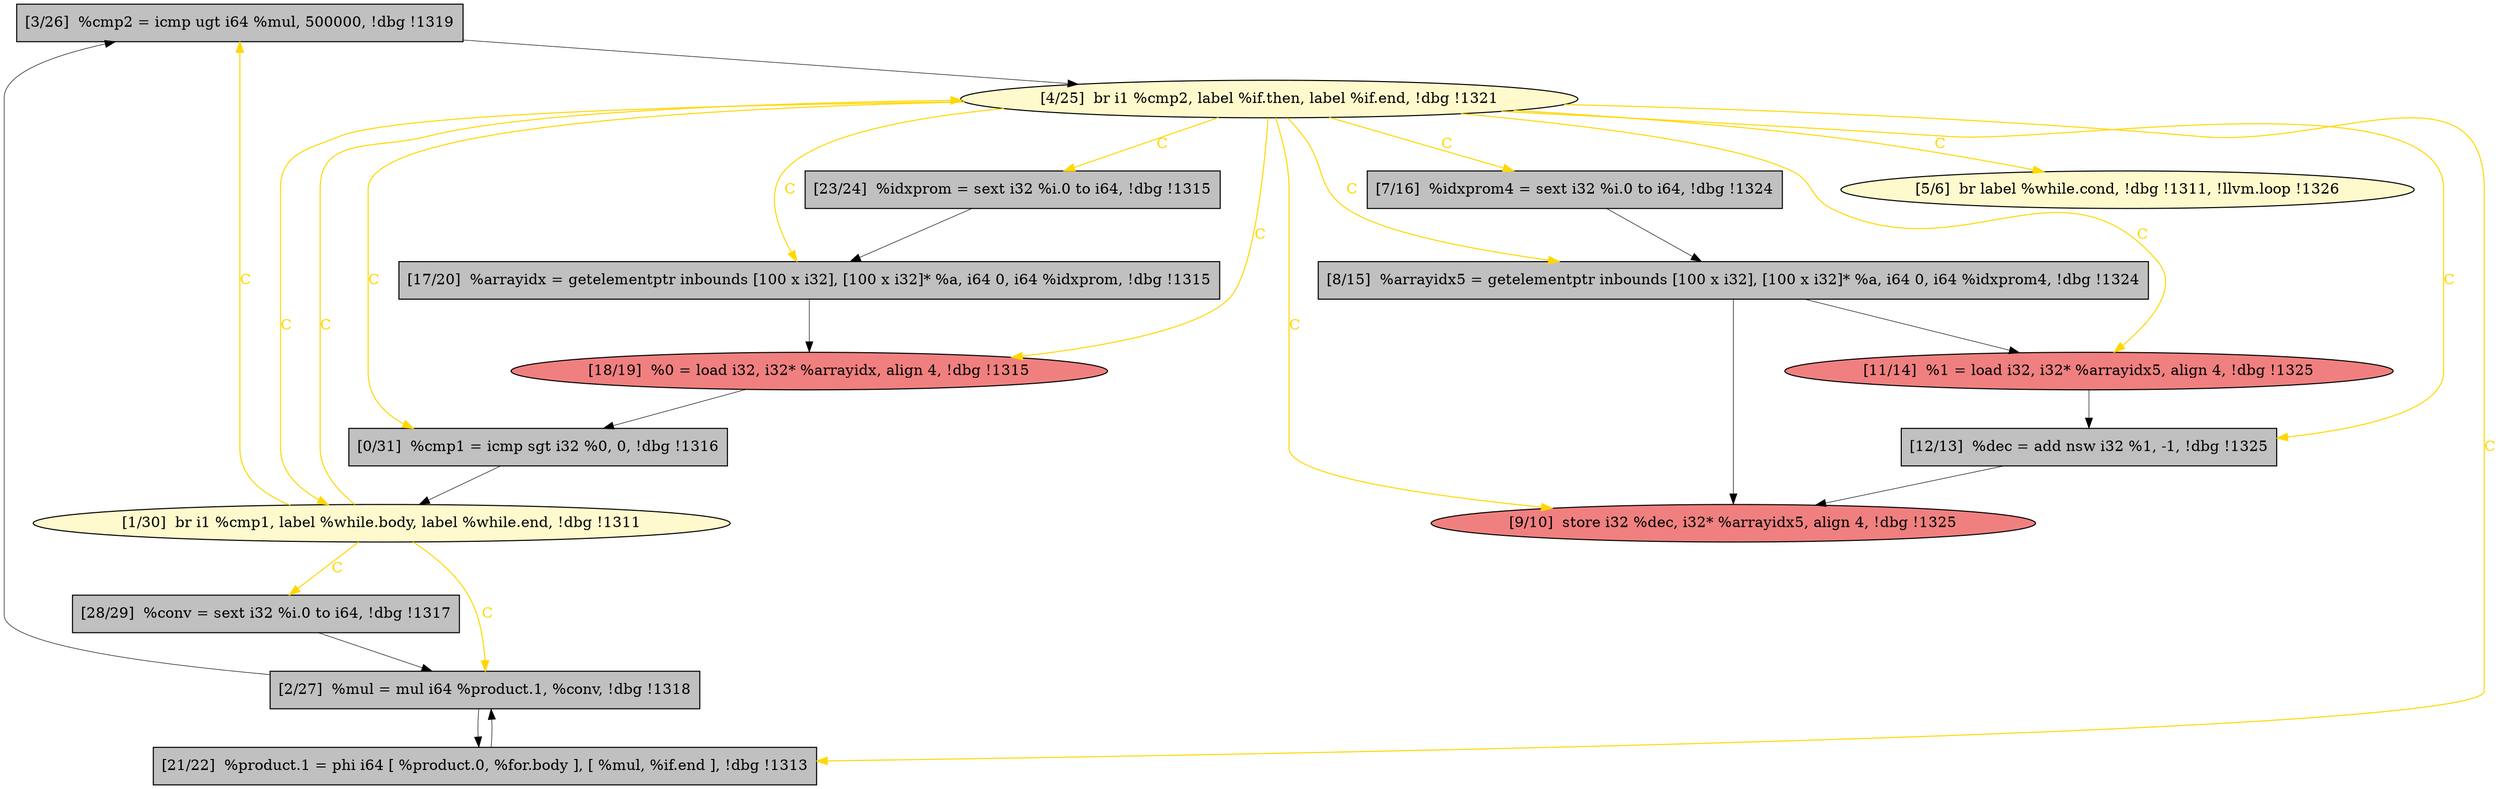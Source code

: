 
digraph G {


node186 [fillcolor=grey,label="[3/26]  %cmp2 = icmp ugt i64 %mul, 500000, !dbg !1319",shape=rectangle,style=filled ]
node185 [fillcolor=grey,label="[12/13]  %dec = add nsw i32 %1, -1, !dbg !1325",shape=rectangle,style=filled ]
node183 [fillcolor=lightcoral,label="[9/10]  store i32 %dec, i32* %arrayidx5, align 4, !dbg !1325",shape=ellipse,style=filled ]
node181 [fillcolor=grey,label="[23/24]  %idxprom = sext i32 %i.0 to i64, !dbg !1315",shape=rectangle,style=filled ]
node180 [fillcolor=grey,label="[21/22]  %product.1 = phi i64 [ %product.0, %for.body ], [ %mul, %if.end ], !dbg !1313",shape=rectangle,style=filled ]
node178 [fillcolor=lemonchiffon,label="[1/30]  br i1 %cmp1, label %while.body, label %while.end, !dbg !1311",shape=ellipse,style=filled ]
node184 [fillcolor=grey,label="[8/15]  %arrayidx5 = getelementptr inbounds [100 x i32], [100 x i32]* %a, i64 0, i64 %idxprom4, !dbg !1324",shape=rectangle,style=filled ]
node173 [fillcolor=lightcoral,label="[18/19]  %0 = load i32, i32* %arrayidx, align 4, !dbg !1315",shape=ellipse,style=filled ]
node187 [fillcolor=grey,label="[28/29]  %conv = sext i32 %i.0 to i64, !dbg !1317",shape=rectangle,style=filled ]
node177 [fillcolor=grey,label="[7/16]  %idxprom4 = sext i32 %i.0 to i64, !dbg !1324",shape=rectangle,style=filled ]
node172 [fillcolor=grey,label="[0/31]  %cmp1 = icmp sgt i32 %0, 0, !dbg !1316",shape=rectangle,style=filled ]
node182 [fillcolor=lightcoral,label="[11/14]  %1 = load i32, i32* %arrayidx5, align 4, !dbg !1325",shape=ellipse,style=filled ]
node174 [fillcolor=lemonchiffon,label="[4/25]  br i1 %cmp2, label %if.then, label %if.end, !dbg !1321",shape=ellipse,style=filled ]
node179 [fillcolor=lemonchiffon,label="[5/6]  br label %while.cond, !dbg !1311, !llvm.loop !1326",shape=ellipse,style=filled ]
node176 [fillcolor=grey,label="[2/27]  %mul = mul i64 %product.1, %conv, !dbg !1318",shape=rectangle,style=filled ]
node175 [fillcolor=grey,label="[17/20]  %arrayidx = getelementptr inbounds [100 x i32], [100 x i32]* %a, i64 0, i64 %idxprom, !dbg !1315",shape=rectangle,style=filled ]

node178->node187 [style=solid,color=gold,label="C",penwidth=1.0,fontcolor=gold ]
node176->node180 [style=solid,color=black,label="",penwidth=0.5,fontcolor=black ]
node178->node176 [style=solid,color=gold,label="C",penwidth=1.0,fontcolor=gold ]
node184->node183 [style=solid,color=black,label="",penwidth=0.5,fontcolor=black ]
node187->node176 [style=solid,color=black,label="",penwidth=0.5,fontcolor=black ]
node182->node185 [style=solid,color=black,label="",penwidth=0.5,fontcolor=black ]
node173->node172 [style=solid,color=black,label="",penwidth=0.5,fontcolor=black ]
node185->node183 [style=solid,color=black,label="",penwidth=0.5,fontcolor=black ]
node176->node186 [style=solid,color=black,label="",penwidth=0.5,fontcolor=black ]
node178->node174 [style=solid,color=gold,label="C",penwidth=1.0,fontcolor=gold ]
node186->node174 [style=solid,color=black,label="",penwidth=0.5,fontcolor=black ]
node181->node175 [style=solid,color=black,label="",penwidth=0.5,fontcolor=black ]
node174->node183 [style=solid,color=gold,label="C",penwidth=1.0,fontcolor=gold ]
node174->node179 [style=solid,color=gold,label="C",penwidth=1.0,fontcolor=gold ]
node174->node180 [style=solid,color=gold,label="C",penwidth=1.0,fontcolor=gold ]
node184->node182 [style=solid,color=black,label="",penwidth=0.5,fontcolor=black ]
node174->node173 [style=solid,color=gold,label="C",penwidth=1.0,fontcolor=gold ]
node174->node178 [style=solid,color=gold,label="C",penwidth=1.0,fontcolor=gold ]
node174->node181 [style=solid,color=gold,label="C",penwidth=1.0,fontcolor=gold ]
node174->node175 [style=solid,color=gold,label="C",penwidth=1.0,fontcolor=gold ]
node175->node173 [style=solid,color=black,label="",penwidth=0.5,fontcolor=black ]
node174->node182 [style=solid,color=gold,label="C",penwidth=1.0,fontcolor=gold ]
node178->node186 [style=solid,color=gold,label="C",penwidth=1.0,fontcolor=gold ]
node177->node184 [style=solid,color=black,label="",penwidth=0.5,fontcolor=black ]
node174->node172 [style=solid,color=gold,label="C",penwidth=1.0,fontcolor=gold ]
node180->node176 [style=solid,color=black,label="",penwidth=0.5,fontcolor=black ]
node174->node184 [style=solid,color=gold,label="C",penwidth=1.0,fontcolor=gold ]
node174->node177 [style=solid,color=gold,label="C",penwidth=1.0,fontcolor=gold ]
node174->node185 [style=solid,color=gold,label="C",penwidth=1.0,fontcolor=gold ]
node172->node178 [style=solid,color=black,label="",penwidth=0.5,fontcolor=black ]


}
